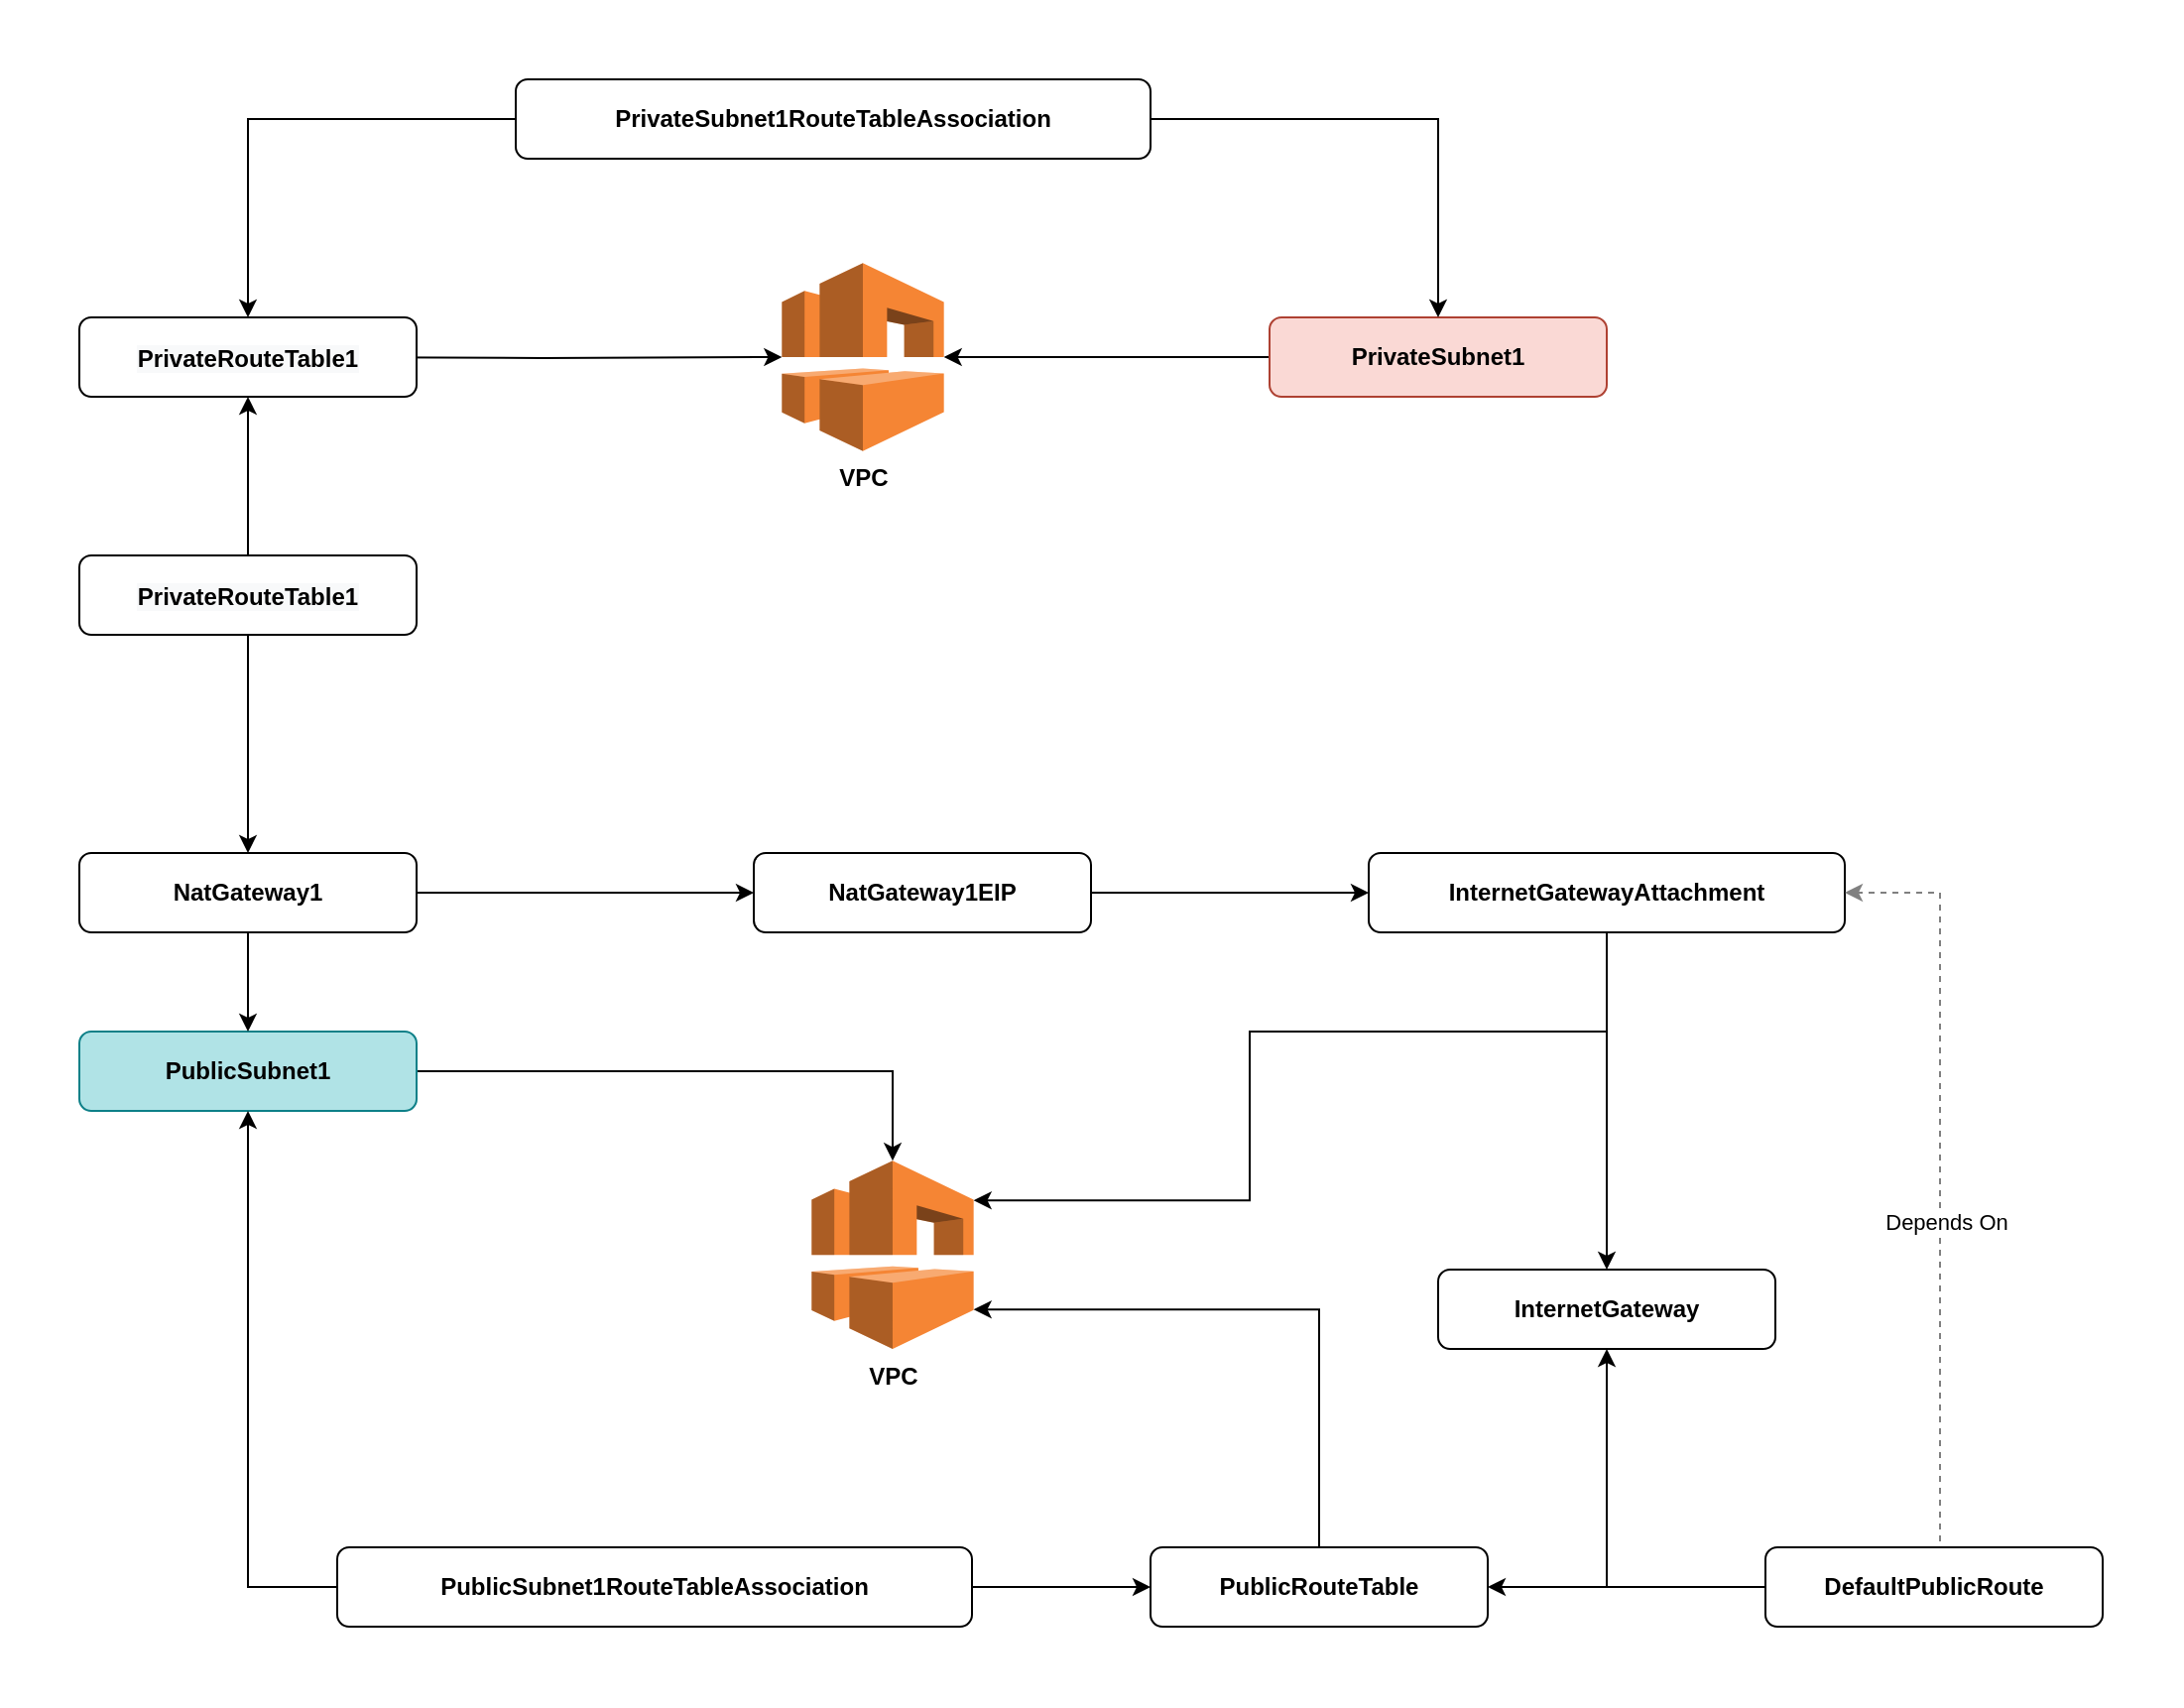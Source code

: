 <mxfile version="14.9.6" type="device"><diagram id="KGOrIrvSvts7wX5GyJNU" name="Page-1"><mxGraphModel dx="1113" dy="1888" grid="1" gridSize="10" guides="1" tooltips="1" connect="1" arrows="1" fold="1" page="1" pageScale="1" pageWidth="1654" pageHeight="1169" math="0" shadow="0"><root><mxCell id="0"/><mxCell id="1" parent="0"/><mxCell id="y1O6LHmG8gEd6k2n-yUC-50" value="" style="rounded=1;whiteSpace=wrap;html=1;fontFamily=Helvetica;fontSize=12;fontColor=#000000;arcSize=1;strokeColor=none;" parent="1" vertex="1"><mxGeometry x="277" y="-1014" width="1100" height="860" as="geometry"/></mxCell><mxCell id="y1O6LHmG8gEd6k2n-yUC-2" value="&lt;div style=&quot;background-color: rgb(255, 255, 255); font-size: 12px;&quot;&gt;&lt;span style=&quot;font-size: 12px;&quot;&gt;InternetGateway&lt;/span&gt;&lt;/div&gt;" style="rounded=1;whiteSpace=wrap;html=1;fontStyle=1;fontFamily=Helvetica;fontSize=12;" parent="1" vertex="1"><mxGeometry x="1002" y="-374" width="170" height="40" as="geometry"/></mxCell><mxCell id="y1O6LHmG8gEd6k2n-yUC-6" style="edgeStyle=orthogonalEdgeStyle;rounded=0;orthogonalLoop=1;jettySize=auto;html=1;entryX=0.5;entryY=0;entryDx=0;entryDy=0;" parent="1" source="y1O6LHmG8gEd6k2n-yUC-5" target="y1O6LHmG8gEd6k2n-yUC-2" edge="1"><mxGeometry relative="1" as="geometry"/></mxCell><mxCell id="y1O6LHmG8gEd6k2n-yUC-7" style="edgeStyle=orthogonalEdgeStyle;rounded=0;orthogonalLoop=1;jettySize=auto;html=1;exitX=0.5;exitY=1;exitDx=0;exitDy=0;entryX=1;entryY=0.21;entryDx=0;entryDy=0;entryPerimeter=0;" parent="1" source="y1O6LHmG8gEd6k2n-yUC-5" target="y1O6LHmG8gEd6k2n-yUC-43" edge="1"><mxGeometry relative="1" as="geometry"><mxPoint x="752.84" y="-394" as="targetPoint"/><Array as="points"><mxPoint x="1087" y="-494"/><mxPoint x="907" y="-494"/><mxPoint x="907" y="-409"/></Array></mxGeometry></mxCell><mxCell id="y1O6LHmG8gEd6k2n-yUC-5" value="&lt;div style=&quot;background-color: rgb(255, 255, 255); font-size: 12px;&quot;&gt;&lt;div style=&quot;font-size: 12px;&quot;&gt;&lt;span style=&quot;font-size: 12px;&quot;&gt;InternetGatewayAttachment&lt;/span&gt;&lt;/div&gt;&lt;/div&gt;" style="rounded=1;whiteSpace=wrap;html=1;fontStyle=1;fontFamily=Helvetica;fontSize=12;" parent="1" vertex="1"><mxGeometry x="967" y="-584" width="240" height="40" as="geometry"/></mxCell><mxCell id="y1O6LHmG8gEd6k2n-yUC-10" style="edgeStyle=orthogonalEdgeStyle;rounded=0;orthogonalLoop=1;jettySize=auto;html=1;entryX=0.5;entryY=0;entryDx=0;entryDy=0;entryPerimeter=0;" parent="1" source="y1O6LHmG8gEd6k2n-yUC-9" target="y1O6LHmG8gEd6k2n-yUC-43" edge="1"><mxGeometry relative="1" as="geometry"><mxPoint x="727.067" y="-404" as="targetPoint"/></mxGeometry></mxCell><mxCell id="y1O6LHmG8gEd6k2n-yUC-9" value="&lt;div style=&quot;font-size: 12px;&quot;&gt;&lt;div style=&quot;font-size: 12px;&quot;&gt;&lt;span style=&quot;font-size: 12px;&quot;&gt;PublicSubnet1&lt;/span&gt;&lt;/div&gt;&lt;/div&gt;" style="rounded=1;whiteSpace=wrap;html=1;fontStyle=1;fontFamily=Helvetica;fontSize=12;fillColor=#b0e3e6;strokeColor=#0e8088;" parent="1" vertex="1"><mxGeometry x="317" y="-494" width="170" height="40" as="geometry"/></mxCell><mxCell id="y1O6LHmG8gEd6k2n-yUC-29" style="edgeStyle=orthogonalEdgeStyle;rounded=0;orthogonalLoop=1;jettySize=auto;html=1;" parent="1" source="y1O6LHmG8gEd6k2n-yUC-11" target="y1O6LHmG8gEd6k2n-yUC-39" edge="1"><mxGeometry relative="1" as="geometry"/></mxCell><mxCell id="y1O6LHmG8gEd6k2n-yUC-11" value="&lt;div style=&quot;font-size: 12px;&quot;&gt;&lt;div style=&quot;font-size: 12px;&quot;&gt;&lt;div style=&quot;font-size: 12px;&quot;&gt;&lt;span style=&quot;font-size: 12px;&quot;&gt;PrivateSubnet1&lt;/span&gt;&lt;/div&gt;&lt;/div&gt;&lt;/div&gt;" style="rounded=1;whiteSpace=wrap;html=1;fontStyle=1;fontFamily=Helvetica;fontSize=12;fillColor=#fad9d5;strokeColor=#ae4132;" parent="1" vertex="1"><mxGeometry x="917" y="-854" width="170" height="40" as="geometry"/></mxCell><mxCell id="y1O6LHmG8gEd6k2n-yUC-14" style="edgeStyle=orthogonalEdgeStyle;rounded=0;orthogonalLoop=1;jettySize=auto;html=1;" parent="1" source="y1O6LHmG8gEd6k2n-yUC-13" target="y1O6LHmG8gEd6k2n-yUC-5" edge="1"><mxGeometry relative="1" as="geometry"/></mxCell><mxCell id="y1O6LHmG8gEd6k2n-yUC-13" value="&lt;div style=&quot;background-color: rgb(255, 255, 255); font-size: 12px;&quot;&gt;&lt;div style=&quot;font-size: 12px;&quot;&gt;&lt;div style=&quot;font-size: 12px;&quot;&gt;&lt;div style=&quot;font-size: 12px;&quot;&gt;&lt;span style=&quot;font-size: 12px;&quot;&gt;NatGateway1EIP&lt;/span&gt;&lt;/div&gt;&lt;/div&gt;&lt;/div&gt;&lt;/div&gt;" style="rounded=1;whiteSpace=wrap;html=1;fontStyle=1;fontFamily=Helvetica;fontSize=12;" parent="1" vertex="1"><mxGeometry x="657" y="-584" width="170" height="40" as="geometry"/></mxCell><mxCell id="y1O6LHmG8gEd6k2n-yUC-16" style="edgeStyle=orthogonalEdgeStyle;rounded=0;orthogonalLoop=1;jettySize=auto;html=1;" parent="1" source="y1O6LHmG8gEd6k2n-yUC-15" target="y1O6LHmG8gEd6k2n-yUC-13" edge="1"><mxGeometry relative="1" as="geometry"/></mxCell><mxCell id="y1O6LHmG8gEd6k2n-yUC-17" style="edgeStyle=orthogonalEdgeStyle;rounded=0;orthogonalLoop=1;jettySize=auto;html=1;" parent="1" source="y1O6LHmG8gEd6k2n-yUC-15" target="y1O6LHmG8gEd6k2n-yUC-9" edge="1"><mxGeometry relative="1" as="geometry"/></mxCell><mxCell id="y1O6LHmG8gEd6k2n-yUC-15" value="&lt;div style=&quot;background-color: rgb(255, 255, 255); font-size: 12px;&quot;&gt;&lt;div style=&quot;font-size: 12px;&quot;&gt;&lt;div style=&quot;font-size: 12px;&quot;&gt;&lt;span style=&quot;font-size: 12px;&quot;&gt;NatGateway1&lt;/span&gt;&lt;/div&gt;&lt;/div&gt;&lt;/div&gt;" style="rounded=1;whiteSpace=wrap;html=1;fontStyle=1;fontFamily=Helvetica;fontSize=12;" parent="1" vertex="1"><mxGeometry x="317" y="-584" width="170" height="40" as="geometry"/></mxCell><mxCell id="y1O6LHmG8gEd6k2n-yUC-19" style="edgeStyle=orthogonalEdgeStyle;rounded=0;orthogonalLoop=1;jettySize=auto;html=1;entryX=1;entryY=0.79;entryDx=0;entryDy=0;exitX=0.5;exitY=0;exitDx=0;exitDy=0;entryPerimeter=0;" parent="1" source="y1O6LHmG8gEd6k2n-yUC-18" target="y1O6LHmG8gEd6k2n-yUC-43" edge="1"><mxGeometry relative="1" as="geometry"><mxPoint x="752.84" y="-356.6" as="targetPoint"/></mxGeometry></mxCell><mxCell id="y1O6LHmG8gEd6k2n-yUC-18" value="&lt;div style=&quot;background-color: rgb(255, 255, 255); font-size: 12px;&quot;&gt;&lt;div style=&quot;font-size: 12px;&quot;&gt;&lt;div style=&quot;font-size: 12px;&quot;&gt;&lt;span style=&quot;font-size: 12px;&quot;&gt;PublicRouteTable&lt;/span&gt;&lt;/div&gt;&lt;/div&gt;&lt;/div&gt;" style="rounded=1;whiteSpace=wrap;html=1;fontStyle=1;fontFamily=Helvetica;fontSize=12;" parent="1" vertex="1"><mxGeometry x="857" y="-234" width="170" height="40" as="geometry"/></mxCell><mxCell id="y1O6LHmG8gEd6k2n-yUC-21" style="edgeStyle=orthogonalEdgeStyle;rounded=0;orthogonalLoop=1;jettySize=auto;html=1;entryX=1;entryY=0.5;entryDx=0;entryDy=0;" parent="1" source="y1O6LHmG8gEd6k2n-yUC-20" target="y1O6LHmG8gEd6k2n-yUC-18" edge="1"><mxGeometry relative="1" as="geometry"/></mxCell><mxCell id="y1O6LHmG8gEd6k2n-yUC-22" style="edgeStyle=orthogonalEdgeStyle;rounded=0;orthogonalLoop=1;jettySize=auto;html=1;exitX=0;exitY=0.5;exitDx=0;exitDy=0;" parent="1" source="y1O6LHmG8gEd6k2n-yUC-20" target="y1O6LHmG8gEd6k2n-yUC-2" edge="1"><mxGeometry relative="1" as="geometry"><Array as="points"><mxPoint x="1087" y="-214"/></Array></mxGeometry></mxCell><mxCell id="y1O6LHmG8gEd6k2n-yUC-23" style="edgeStyle=orthogonalEdgeStyle;rounded=0;orthogonalLoop=1;jettySize=auto;html=1;entryX=1;entryY=0.5;entryDx=0;entryDy=0;dashed=1;exitX=0.5;exitY=0;exitDx=0;exitDy=0;fillColor=#d5e8d4;strokeColor=#808080;" parent="1" source="y1O6LHmG8gEd6k2n-yUC-20" target="y1O6LHmG8gEd6k2n-yUC-5" edge="1"><mxGeometry relative="1" as="geometry"><mxPoint x="1217" y="-294" as="sourcePoint"/><Array as="points"><mxPoint x="1255" y="-234"/><mxPoint x="1255" y="-564"/></Array></mxGeometry></mxCell><mxCell id="y1O6LHmG8gEd6k2n-yUC-24" value="Depends On" style="edgeLabel;html=1;align=center;verticalAlign=middle;resizable=0;points=[];" parent="y1O6LHmG8gEd6k2n-yUC-23" vertex="1" connectable="0"><mxGeometry x="-0.12" y="5" relative="1" as="geometry"><mxPoint x="8" as="offset"/></mxGeometry></mxCell><mxCell id="y1O6LHmG8gEd6k2n-yUC-20" value="&lt;div style=&quot;background-color: rgb(255, 255, 255); font-size: 12px;&quot;&gt;&lt;div style=&quot;font-size: 12px;&quot;&gt;&lt;div style=&quot;font-size: 12px;&quot;&gt;&lt;div style=&quot;font-size: 12px;&quot;&gt;&lt;span style=&quot;font-size: 12px;&quot;&gt;DefaultPublicRoute&lt;/span&gt;&lt;/div&gt;&lt;/div&gt;&lt;/div&gt;&lt;/div&gt;" style="rounded=1;whiteSpace=wrap;html=1;fontStyle=1;fontFamily=Helvetica;fontSize=12;" parent="1" vertex="1"><mxGeometry x="1167" y="-234" width="170" height="40" as="geometry"/></mxCell><mxCell id="y1O6LHmG8gEd6k2n-yUC-26" style="edgeStyle=orthogonalEdgeStyle;rounded=0;orthogonalLoop=1;jettySize=auto;html=1;entryX=0;entryY=0.5;entryDx=0;entryDy=0;" parent="1" source="y1O6LHmG8gEd6k2n-yUC-25" target="y1O6LHmG8gEd6k2n-yUC-18" edge="1"><mxGeometry relative="1" as="geometry"/></mxCell><mxCell id="y1O6LHmG8gEd6k2n-yUC-27" style="edgeStyle=orthogonalEdgeStyle;rounded=0;orthogonalLoop=1;jettySize=auto;html=1;entryX=0.5;entryY=1;entryDx=0;entryDy=0;exitX=0;exitY=0.5;exitDx=0;exitDy=0;" parent="1" source="y1O6LHmG8gEd6k2n-yUC-25" target="y1O6LHmG8gEd6k2n-yUC-9" edge="1"><mxGeometry relative="1" as="geometry"/></mxCell><mxCell id="y1O6LHmG8gEd6k2n-yUC-25" value="&lt;div style=&quot;background-color: rgb(255, 255, 255); font-size: 12px;&quot;&gt;&lt;div style=&quot;font-size: 12px;&quot;&gt;&lt;div style=&quot;font-size: 12px;&quot;&gt;&lt;div style=&quot;font-size: 12px;&quot;&gt;&lt;div style=&quot;font-size: 12px;&quot;&gt;&lt;div style=&quot;font-size: 12px;&quot;&gt;&lt;span style=&quot;font-size: 12px;&quot;&gt;PublicSubnet1RouteTableAssociation&lt;/span&gt;&lt;/div&gt;&lt;/div&gt;&lt;/div&gt;&lt;/div&gt;&lt;/div&gt;&lt;/div&gt;" style="rounded=1;whiteSpace=wrap;html=1;fontStyle=1;fontFamily=Helvetica;fontSize=12;" parent="1" vertex="1"><mxGeometry x="447" y="-234" width="320" height="40" as="geometry"/></mxCell><mxCell id="y1O6LHmG8gEd6k2n-yUC-31" style="edgeStyle=orthogonalEdgeStyle;rounded=0;orthogonalLoop=1;jettySize=auto;html=1;exitX=1;exitY=0.5;exitDx=0;exitDy=0;exitPerimeter=0;" parent="1" target="y1O6LHmG8gEd6k2n-yUC-39" edge="1"><mxGeometry relative="1" as="geometry"><mxPoint x="429.18" y="-834" as="sourcePoint"/></mxGeometry></mxCell><mxCell id="y1O6LHmG8gEd6k2n-yUC-33" style="edgeStyle=orthogonalEdgeStyle;rounded=0;orthogonalLoop=1;jettySize=auto;html=1;" parent="1" source="y1O6LHmG8gEd6k2n-yUC-49" target="y1O6LHmG8gEd6k2n-yUC-48" edge="1"><mxGeometry relative="1" as="geometry"><mxPoint x="402.005" y="-744" as="sourcePoint"/><mxPoint x="402.005" y="-809" as="targetPoint"/></mxGeometry></mxCell><mxCell id="y1O6LHmG8gEd6k2n-yUC-34" style="edgeStyle=orthogonalEdgeStyle;rounded=0;orthogonalLoop=1;jettySize=auto;html=1;" parent="1" source="y1O6LHmG8gEd6k2n-yUC-49" target="y1O6LHmG8gEd6k2n-yUC-15" edge="1"><mxGeometry relative="1" as="geometry"><mxPoint x="402.005" y="-689" as="sourcePoint"/></mxGeometry></mxCell><mxCell id="y1O6LHmG8gEd6k2n-yUC-36" style="edgeStyle=orthogonalEdgeStyle;rounded=0;orthogonalLoop=1;jettySize=auto;html=1;exitX=0;exitY=0.5;exitDx=0;exitDy=0;" parent="1" source="y1O6LHmG8gEd6k2n-yUC-35" target="y1O6LHmG8gEd6k2n-yUC-48" edge="1"><mxGeometry relative="1" as="geometry"><mxPoint x="402" y="-859" as="targetPoint"/><Array as="points"><mxPoint x="402" y="-954"/></Array></mxGeometry></mxCell><mxCell id="y1O6LHmG8gEd6k2n-yUC-37" style="edgeStyle=orthogonalEdgeStyle;rounded=0;orthogonalLoop=1;jettySize=auto;html=1;entryX=0.5;entryY=0;entryDx=0;entryDy=0;exitX=1;exitY=0.5;exitDx=0;exitDy=0;" parent="1" source="y1O6LHmG8gEd6k2n-yUC-35" target="y1O6LHmG8gEd6k2n-yUC-11" edge="1"><mxGeometry relative="1" as="geometry"/></mxCell><mxCell id="y1O6LHmG8gEd6k2n-yUC-35" value="&lt;div style=&quot;background-color: rgb(255, 255, 255); font-size: 12px;&quot;&gt;&lt;div style=&quot;font-size: 12px;&quot;&gt;&lt;div style=&quot;font-size: 12px;&quot;&gt;&lt;div style=&quot;font-size: 12px;&quot;&gt;&lt;div style=&quot;font-size: 12px;&quot;&gt;&lt;span style=&quot;font-size: 12px;&quot;&gt;PrivateSubnet1RouteTableAssociation&lt;/span&gt;&lt;/div&gt;&lt;/div&gt;&lt;/div&gt;&lt;/div&gt;&lt;/div&gt;" style="rounded=1;whiteSpace=wrap;html=1;fontStyle=1;fontFamily=Helvetica;fontSize=12;" parent="1" vertex="1"><mxGeometry x="537" y="-974" width="320" height="40" as="geometry"/></mxCell><mxCell id="y1O6LHmG8gEd6k2n-yUC-39" value="VPC" style="outlineConnect=0;dashed=0;verticalLabelPosition=bottom;verticalAlign=top;align=center;html=1;shape=mxgraph.aws3.vpc;fillColor=#F58534;gradientColor=none;fontStyle=1" parent="1" vertex="1"><mxGeometry x="671.17" y="-881.42" width="81.67" height="94.84" as="geometry"/></mxCell><mxCell id="y1O6LHmG8gEd6k2n-yUC-43" value="VPC" style="outlineConnect=0;dashed=0;verticalLabelPosition=bottom;verticalAlign=top;align=center;html=1;shape=mxgraph.aws3.vpc;fillColor=#F58534;gradientColor=none;fontStyle=1" parent="1" vertex="1"><mxGeometry x="686.16" y="-428.84" width="81.67" height="94.84" as="geometry"/></mxCell><mxCell id="y1O6LHmG8gEd6k2n-yUC-48" value="&lt;div style=&quot;background-color: rgb(255 , 255 , 255) ; font-size: 9.8pt&quot;&gt;&lt;div style=&quot;font-size: 9.8pt&quot;&gt;&lt;div style=&quot;font-size: 9.8pt&quot;&gt;&lt;span style=&quot;font-size: 12px ; background-color: rgb(248 , 249 , 250)&quot;&gt;PrivateRouteTable1&lt;/span&gt;&lt;br&gt;&lt;/div&gt;&lt;/div&gt;&lt;/div&gt;" style="rounded=1;whiteSpace=wrap;html=1;fontStyle=1;fontFamily=Helvetica;" parent="1" vertex="1"><mxGeometry x="317" y="-854" width="170" height="40" as="geometry"/></mxCell><mxCell id="y1O6LHmG8gEd6k2n-yUC-49" value="&lt;div style=&quot;background-color: rgb(255 , 255 , 255) ; font-size: 9.8pt&quot;&gt;&lt;div style=&quot;font-size: 9.8pt&quot;&gt;&lt;div style=&quot;font-size: 9.8pt&quot;&gt;&lt;span style=&quot;font-size: 12px ; background-color: rgb(248 , 249 , 250)&quot;&gt;PrivateRouteTable1&lt;/span&gt;&lt;br&gt;&lt;/div&gt;&lt;/div&gt;&lt;/div&gt;" style="rounded=1;whiteSpace=wrap;html=1;fontStyle=1;fontFamily=Helvetica;" parent="1" vertex="1"><mxGeometry x="317" y="-734" width="170" height="40" as="geometry"/></mxCell></root></mxGraphModel></diagram></mxfile>